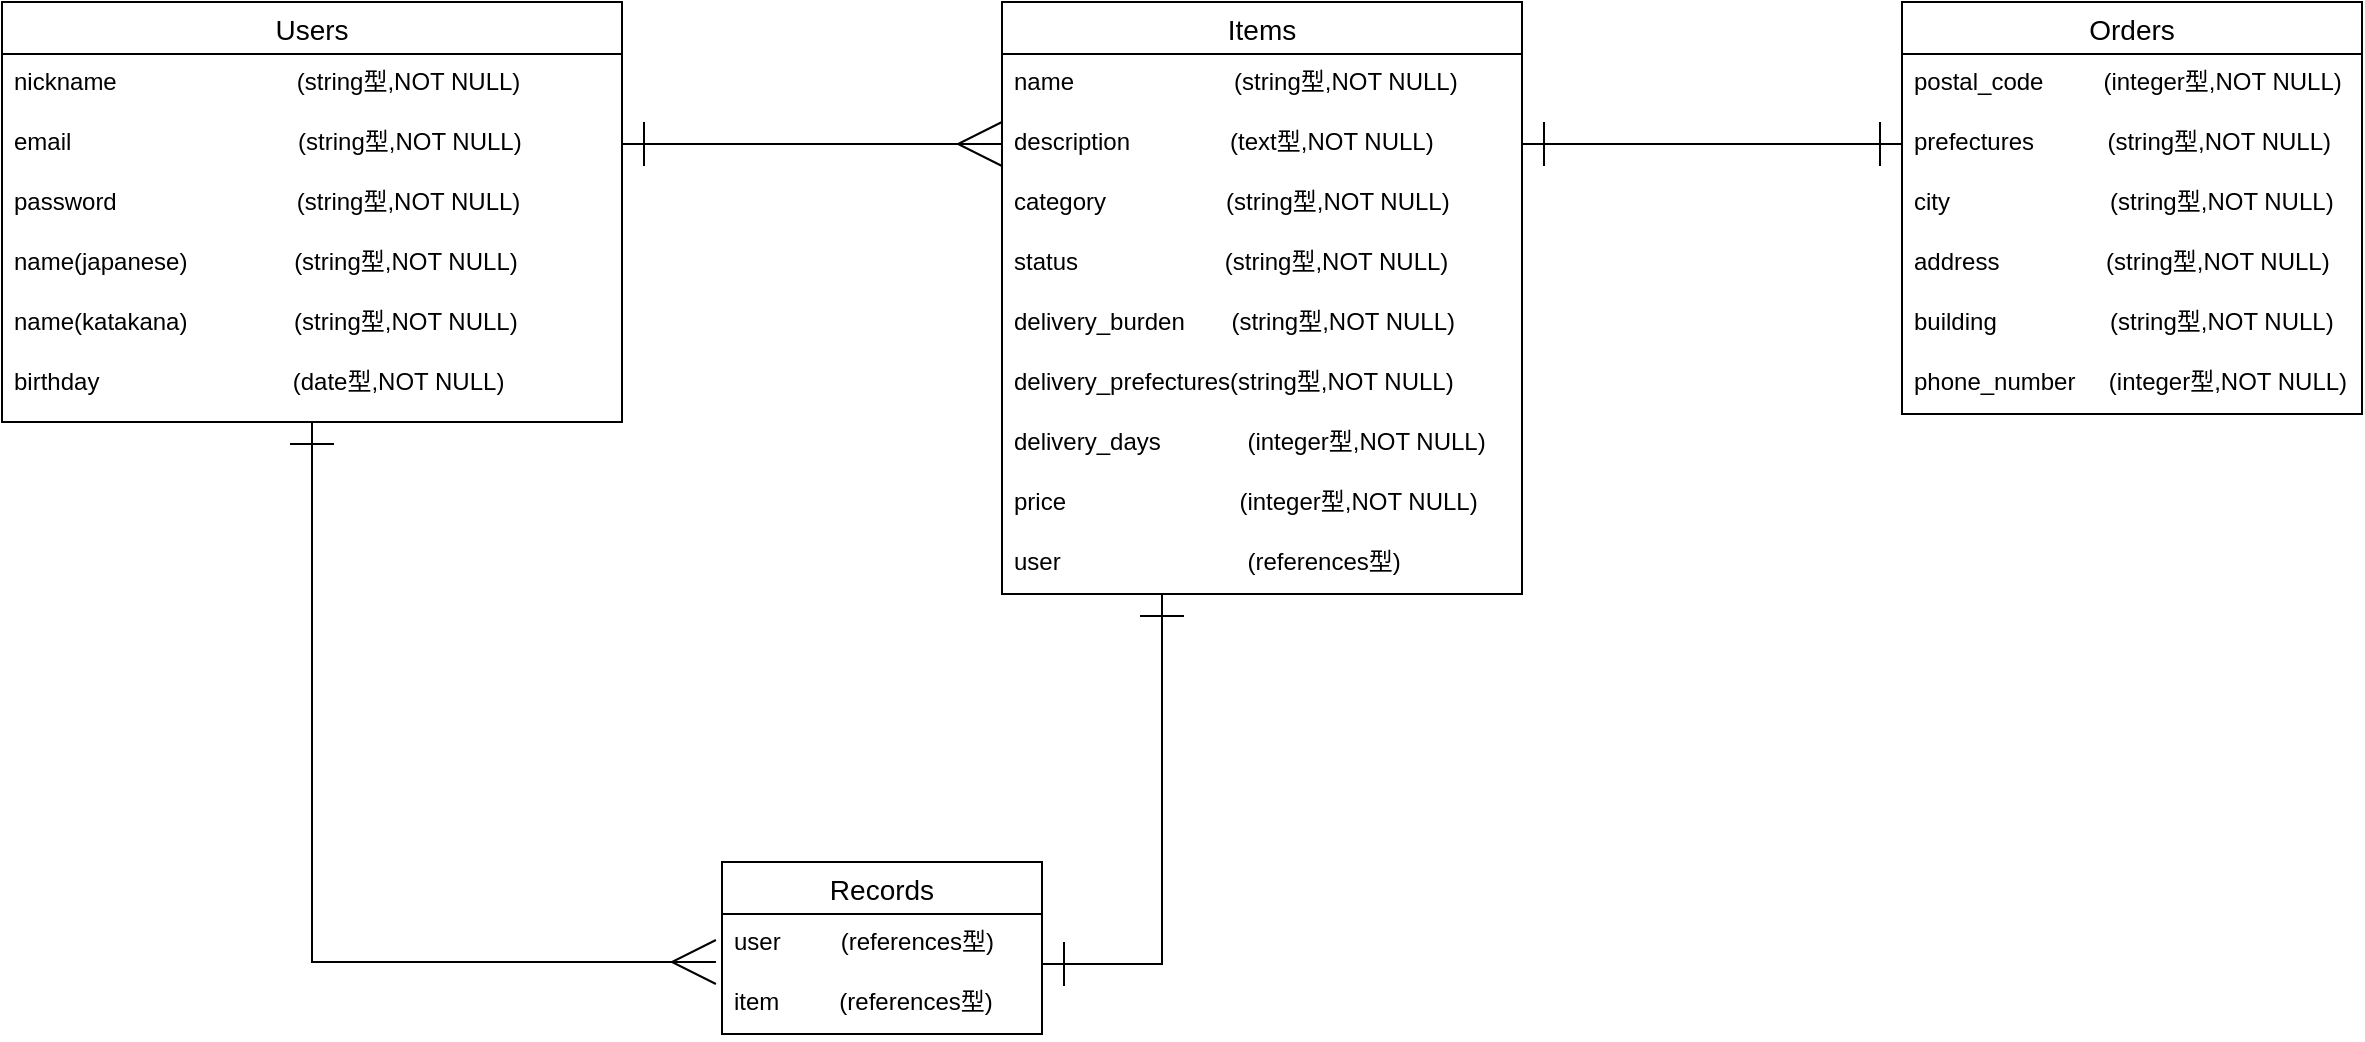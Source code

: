 <mxfile>
    <diagram id="2vWvkxEIndh6WNz9x0yQ" name="ページ1">
        <mxGraphModel dx="1580" dy="1125" grid="1" gridSize="10" guides="1" tooltips="1" connect="1" arrows="1" fold="1" page="0" pageScale="1" pageWidth="827" pageHeight="1169" math="0" shadow="0">
            <root>
                <mxCell id="0"/>
                <mxCell id="1" parent="0"/>
                <mxCell id="2cS0TJ7n7jxhiuwsgluK-87" style="edgeStyle=orthogonalEdgeStyle;rounded=0;orthogonalLoop=1;jettySize=auto;html=1;startArrow=ERone;startFill=0;startSize=20;endArrow=ERmany;endFill=0;endSize=20;strokeWidth=1;entryX=-0.019;entryY=0.8;entryDx=0;entryDy=0;entryPerimeter=0;" edge="1" parent="1" source="15" target="70">
                    <mxGeometry relative="1" as="geometry">
                        <mxPoint x="120" y="90" as="targetPoint"/>
                    </mxGeometry>
                </mxCell>
                <mxCell id="15" value="Users" style="swimlane;fontStyle=0;childLayout=stackLayout;horizontal=1;startSize=26;horizontalStack=0;resizeParent=1;resizeParentMax=0;resizeLast=0;collapsible=1;marginBottom=0;align=center;fontSize=14;" vertex="1" parent="1">
                    <mxGeometry x="-180" y="-400" width="310" height="210" as="geometry">
                        <mxRectangle x="190" y="-130" width="50" height="26" as="alternateBounds"/>
                    </mxGeometry>
                </mxCell>
                <mxCell id="17" value="nickname                           (string型,NOT NULL)" style="text;strokeColor=none;fillColor=none;spacingLeft=4;spacingRight=4;overflow=hidden;rotatable=0;points=[[0,0.5],[1,0.5]];portConstraint=eastwest;fontSize=12;" vertex="1" parent="15">
                    <mxGeometry y="26" width="310" height="30" as="geometry"/>
                </mxCell>
                <mxCell id="16" value="email                                  (string型,NOT NULL)" style="text;strokeColor=none;fillColor=none;spacingLeft=4;spacingRight=4;overflow=hidden;rotatable=0;points=[[0,0.5],[1,0.5]];portConstraint=eastwest;fontSize=12;" vertex="1" parent="15">
                    <mxGeometry y="56" width="310" height="30" as="geometry"/>
                </mxCell>
                <mxCell id="18" value="password                           (string型,NOT NULL)" style="text;strokeColor=none;fillColor=none;spacingLeft=4;spacingRight=4;overflow=hidden;rotatable=0;points=[[0,0.5],[1,0.5]];portConstraint=eastwest;fontSize=12;" vertex="1" parent="15">
                    <mxGeometry y="86" width="310" height="30" as="geometry"/>
                </mxCell>
                <mxCell id="50" value="name(japanese)                (string型,NOT NULL)" style="text;strokeColor=none;fillColor=none;spacingLeft=4;spacingRight=4;overflow=hidden;rotatable=0;points=[[0,0.5],[1,0.5]];portConstraint=eastwest;fontSize=12;" vertex="1" parent="15">
                    <mxGeometry y="116" width="310" height="30" as="geometry"/>
                </mxCell>
                <mxCell id="51" value="name(katakana)                (string型,NOT NULL)" style="text;strokeColor=none;fillColor=none;spacingLeft=4;spacingRight=4;overflow=hidden;rotatable=0;points=[[0,0.5],[1,0.5]];portConstraint=eastwest;fontSize=12;" vertex="1" parent="15">
                    <mxGeometry y="146" width="310" height="30" as="geometry"/>
                </mxCell>
                <mxCell id="52" value="birthday                             (date型,NOT NULL)" style="text;strokeColor=none;fillColor=none;spacingLeft=4;spacingRight=4;overflow=hidden;rotatable=0;points=[[0,0.5],[1,0.5]];portConstraint=eastwest;fontSize=12;" vertex="1" parent="15">
                    <mxGeometry y="176" width="310" height="34" as="geometry"/>
                </mxCell>
                <mxCell id="2cS0TJ7n7jxhiuwsgluK-88" style="edgeStyle=orthogonalEdgeStyle;rounded=0;orthogonalLoop=1;jettySize=auto;html=1;entryX=1;entryY=0.833;entryDx=0;entryDy=0;entryPerimeter=0;startArrow=ERone;startFill=0;startSize=20;endArrow=ERone;endFill=0;endSize=20;strokeWidth=1;" edge="1" parent="1" source="57" target="70">
                    <mxGeometry relative="1" as="geometry">
                        <Array as="points">
                            <mxPoint x="400" y="81"/>
                        </Array>
                    </mxGeometry>
                </mxCell>
                <mxCell id="57" value="Items" style="swimlane;fontStyle=0;childLayout=stackLayout;horizontal=1;startSize=26;horizontalStack=0;resizeParent=1;resizeParentMax=0;resizeLast=0;collapsible=1;marginBottom=0;align=center;fontSize=14;" vertex="1" parent="1">
                    <mxGeometry x="320" y="-400" width="260" height="296" as="geometry">
                        <mxRectangle x="190" y="-130" width="50" height="26" as="alternateBounds"/>
                    </mxGeometry>
                </mxCell>
                <mxCell id="60" value="name                        (string型,NOT NULL)" style="text;strokeColor=none;fillColor=none;spacingLeft=4;spacingRight=4;overflow=hidden;rotatable=0;points=[[0,0.5],[1,0.5]];portConstraint=eastwest;fontSize=12;" vertex="1" parent="57">
                    <mxGeometry y="26" width="260" height="30" as="geometry"/>
                </mxCell>
                <mxCell id="61" value="description               (text型,NOT NULL)" style="text;strokeColor=none;fillColor=none;spacingLeft=4;spacingRight=4;overflow=hidden;rotatable=0;points=[[0,0.5],[1,0.5]];portConstraint=eastwest;fontSize=12;" vertex="1" parent="57">
                    <mxGeometry y="56" width="260" height="30" as="geometry"/>
                </mxCell>
                <mxCell id="62" value="category                  (string型,NOT NULL)" style="text;strokeColor=none;fillColor=none;spacingLeft=4;spacingRight=4;overflow=hidden;rotatable=0;points=[[0,0.5],[1,0.5]];portConstraint=eastwest;fontSize=12;" vertex="1" parent="57">
                    <mxGeometry y="86" width="260" height="30" as="geometry"/>
                </mxCell>
                <mxCell id="63" value="status                      (string型,NOT NULL)" style="text;strokeColor=none;fillColor=none;spacingLeft=4;spacingRight=4;overflow=hidden;rotatable=0;points=[[0,0.5],[1,0.5]];portConstraint=eastwest;fontSize=12;" vertex="1" parent="57">
                    <mxGeometry y="116" width="260" height="30" as="geometry"/>
                </mxCell>
                <mxCell id="64" value="delivery_burden       (string型,NOT NULL)" style="text;strokeColor=none;fillColor=none;spacingLeft=4;spacingRight=4;overflow=hidden;rotatable=0;points=[[0,0.5],[1,0.5]];portConstraint=eastwest;fontSize=12;" vertex="1" parent="57">
                    <mxGeometry y="146" width="260" height="30" as="geometry"/>
                </mxCell>
                <mxCell id="65" value="delivery_prefectures(string型,NOT NULL)" style="text;strokeColor=none;fillColor=none;spacingLeft=4;spacingRight=4;overflow=hidden;rotatable=0;points=[[0,0.5],[1,0.5]];portConstraint=eastwest;fontSize=12;" vertex="1" parent="57">
                    <mxGeometry y="176" width="260" height="30" as="geometry"/>
                </mxCell>
                <mxCell id="66" value="delivery_days             (integer型,NOT NULL)" style="text;strokeColor=none;fillColor=none;spacingLeft=4;spacingRight=4;overflow=hidden;rotatable=0;points=[[0,0.5],[1,0.5]];portConstraint=eastwest;fontSize=12;" vertex="1" parent="57">
                    <mxGeometry y="206" width="260" height="30" as="geometry"/>
                </mxCell>
                <mxCell id="67" value="price                          (integer型,NOT NULL)" style="text;strokeColor=none;fillColor=none;spacingLeft=4;spacingRight=4;overflow=hidden;rotatable=0;points=[[0,0.5],[1,0.5]];portConstraint=eastwest;fontSize=12;" vertex="1" parent="57">
                    <mxGeometry y="236" width="260" height="30" as="geometry"/>
                </mxCell>
                <mxCell id="68" value="user                            (references型)" style="text;strokeColor=none;fillColor=none;spacingLeft=4;spacingRight=4;overflow=hidden;rotatable=0;points=[[0,0.5],[1,0.5]];portConstraint=eastwest;fontSize=12;" vertex="1" parent="57">
                    <mxGeometry y="266" width="260" height="30" as="geometry"/>
                </mxCell>
                <mxCell id="69" value="Records" style="swimlane;fontStyle=0;childLayout=stackLayout;horizontal=1;startSize=26;horizontalStack=0;resizeParent=1;resizeParentMax=0;resizeLast=0;collapsible=1;marginBottom=0;align=center;fontSize=14;" vertex="1" parent="1">
                    <mxGeometry x="180" y="30" width="160" height="86" as="geometry">
                        <mxRectangle x="190" y="-130" width="50" height="26" as="alternateBounds"/>
                    </mxGeometry>
                </mxCell>
                <mxCell id="70" value="user         (references型)" style="text;strokeColor=none;fillColor=none;spacingLeft=4;spacingRight=4;overflow=hidden;rotatable=0;points=[[0,0.5],[1,0.5]];portConstraint=eastwest;fontSize=12;" vertex="1" parent="69">
                    <mxGeometry y="26" width="160" height="30" as="geometry"/>
                </mxCell>
                <mxCell id="71" value="item         (references型)" style="text;strokeColor=none;fillColor=none;spacingLeft=4;spacingRight=4;overflow=hidden;rotatable=0;points=[[0,0.5],[1,0.5]];portConstraint=eastwest;fontSize=12;" vertex="1" parent="69">
                    <mxGeometry y="56" width="160" height="30" as="geometry"/>
                </mxCell>
                <mxCell id="76" value="Orders" style="swimlane;fontStyle=0;childLayout=stackLayout;horizontal=1;startSize=26;horizontalStack=0;resizeParent=1;resizeParentMax=0;resizeLast=0;collapsible=1;marginBottom=0;align=center;fontSize=14;" vertex="1" parent="1">
                    <mxGeometry x="770" y="-400" width="230" height="206" as="geometry">
                        <mxRectangle x="190" y="-130" width="50" height="26" as="alternateBounds"/>
                    </mxGeometry>
                </mxCell>
                <mxCell id="77" value="postal_code         (integer型,NOT NULL)" style="text;strokeColor=none;fillColor=none;spacingLeft=4;spacingRight=4;overflow=hidden;rotatable=0;points=[[0,0.5],[1,0.5]];portConstraint=eastwest;fontSize=12;" vertex="1" parent="76">
                    <mxGeometry y="26" width="230" height="30" as="geometry"/>
                </mxCell>
                <mxCell id="78" value="prefectures           (string型,NOT NULL)" style="text;strokeColor=none;fillColor=none;spacingLeft=4;spacingRight=4;overflow=hidden;rotatable=0;points=[[0,0.5],[1,0.5]];portConstraint=eastwest;fontSize=12;" vertex="1" parent="76">
                    <mxGeometry y="56" width="230" height="30" as="geometry"/>
                </mxCell>
                <mxCell id="79" value="city                        (string型,NOT NULL)" style="text;strokeColor=none;fillColor=none;spacingLeft=4;spacingRight=4;overflow=hidden;rotatable=0;points=[[0,0.5],[1,0.5]];portConstraint=eastwest;fontSize=12;" vertex="1" parent="76">
                    <mxGeometry y="86" width="230" height="30" as="geometry"/>
                </mxCell>
                <mxCell id="80" value="address                (string型,NOT NULL)" style="text;strokeColor=none;fillColor=none;spacingLeft=4;spacingRight=4;overflow=hidden;rotatable=0;points=[[0,0.5],[1,0.5]];portConstraint=eastwest;fontSize=12;" vertex="1" parent="76">
                    <mxGeometry y="116" width="230" height="30" as="geometry"/>
                </mxCell>
                <mxCell id="81" value="building                 (string型,NOT NULL)" style="text;strokeColor=none;fillColor=none;spacingLeft=4;spacingRight=4;overflow=hidden;rotatable=0;points=[[0,0.5],[1,0.5]];portConstraint=eastwest;fontSize=12;" vertex="1" parent="76">
                    <mxGeometry y="146" width="230" height="30" as="geometry"/>
                </mxCell>
                <mxCell id="82" value="phone_number     (integer型,NOT NULL)" style="text;strokeColor=none;fillColor=none;spacingLeft=4;spacingRight=4;overflow=hidden;rotatable=0;points=[[0,0.5],[1,0.5]];portConstraint=eastwest;fontSize=12;" vertex="1" parent="76">
                    <mxGeometry y="176" width="230" height="30" as="geometry"/>
                </mxCell>
                <mxCell id="2cS0TJ7n7jxhiuwsgluK-86" style="edgeStyle=orthogonalEdgeStyle;rounded=0;orthogonalLoop=1;jettySize=auto;html=1;entryX=0;entryY=0.5;entryDx=0;entryDy=0;endArrow=ERmany;endFill=0;strokeWidth=1;endSize=20;startArrow=ERone;startFill=0;startSize=20;" edge="1" parent="1" target="61">
                    <mxGeometry relative="1" as="geometry">
                        <mxPoint x="130" y="-329" as="sourcePoint"/>
                        <Array as="points">
                            <mxPoint x="140" y="-329"/>
                            <mxPoint x="140" y="-329"/>
                        </Array>
                    </mxGeometry>
                </mxCell>
                <mxCell id="2cS0TJ7n7jxhiuwsgluK-90" style="edgeStyle=orthogonalEdgeStyle;rounded=0;orthogonalLoop=1;jettySize=auto;html=1;startArrow=ERone;startFill=0;startSize=20;endArrow=ERone;endFill=0;endSize=20;strokeWidth=1;" edge="1" parent="1" source="61">
                    <mxGeometry relative="1" as="geometry">
                        <mxPoint x="770" y="-329" as="targetPoint"/>
                        <Array as="points">
                            <mxPoint x="740" y="-329"/>
                            <mxPoint x="740" y="-329"/>
                        </Array>
                    </mxGeometry>
                </mxCell>
            </root>
        </mxGraphModel>
    </diagram>
    <diagram id="spgfthqDv1Efy01i3Jxa" name="ページ2">
        <mxGraphModel dx="1420" dy="725" grid="1" gridSize="10" guides="1" tooltips="1" connect="1" arrows="1" fold="1" page="1" pageScale="1" pageWidth="827" pageHeight="1169" math="0" shadow="0">
            <root>
                <mxCell id="MXcIdc1bNc_76wFoQm4o-0"/>
                <mxCell id="MXcIdc1bNc_76wFoQm4o-1" parent="MXcIdc1bNc_76wFoQm4o-0"/>
            </root>
        </mxGraphModel>
    </diagram>
</mxfile>